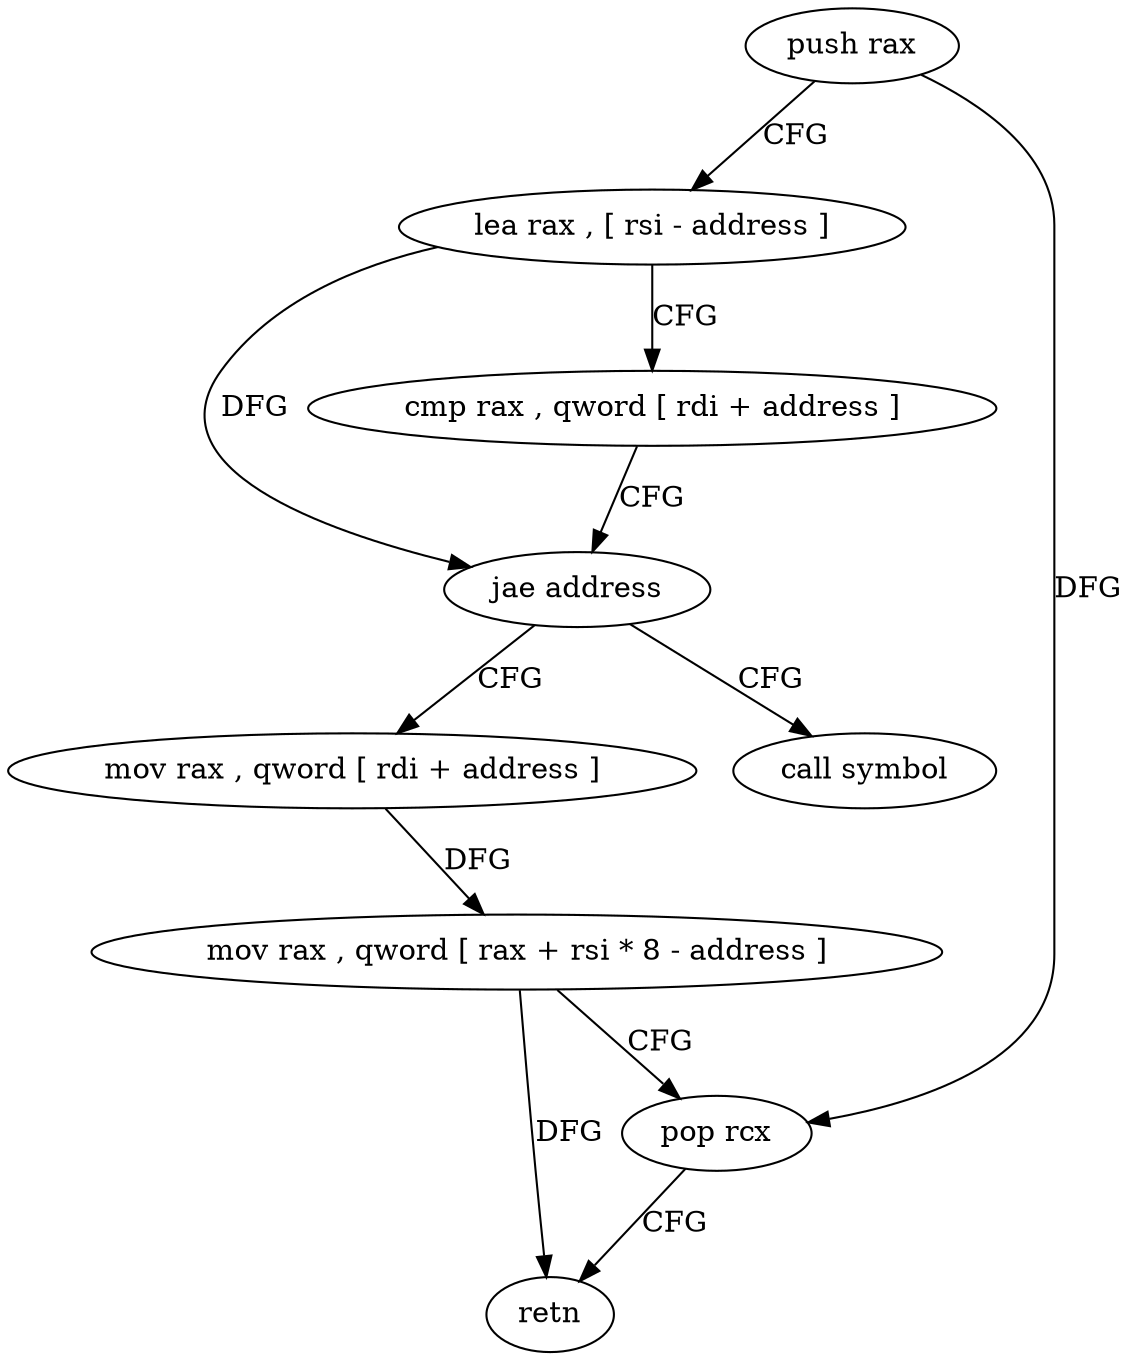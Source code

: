 digraph "func" {
"148656" [label = "push rax" ]
"148657" [label = "lea rax , [ rsi - address ]" ]
"148661" [label = "cmp rax , qword [ rdi + address ]" ]
"148665" [label = "jae address" ]
"148678" [label = "call symbol" ]
"148667" [label = "mov rax , qword [ rdi + address ]" ]
"148671" [label = "mov rax , qword [ rax + rsi * 8 - address ]" ]
"148676" [label = "pop rcx" ]
"148677" [label = "retn" ]
"148656" -> "148657" [ label = "CFG" ]
"148656" -> "148676" [ label = "DFG" ]
"148657" -> "148661" [ label = "CFG" ]
"148657" -> "148665" [ label = "DFG" ]
"148661" -> "148665" [ label = "CFG" ]
"148665" -> "148678" [ label = "CFG" ]
"148665" -> "148667" [ label = "CFG" ]
"148667" -> "148671" [ label = "DFG" ]
"148671" -> "148676" [ label = "CFG" ]
"148671" -> "148677" [ label = "DFG" ]
"148676" -> "148677" [ label = "CFG" ]
}
